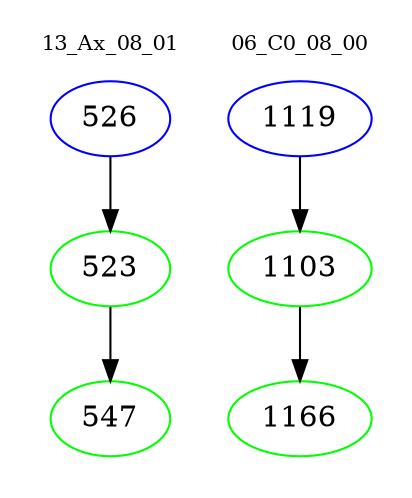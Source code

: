 digraph{
subgraph cluster_0 {
color = white
label = "13_Ax_08_01";
fontsize=10;
T0_526 [label="526", color="blue"]
T0_526 -> T0_523 [color="black"]
T0_523 [label="523", color="green"]
T0_523 -> T0_547 [color="black"]
T0_547 [label="547", color="green"]
}
subgraph cluster_1 {
color = white
label = "06_C0_08_00";
fontsize=10;
T1_1119 [label="1119", color="blue"]
T1_1119 -> T1_1103 [color="black"]
T1_1103 [label="1103", color="green"]
T1_1103 -> T1_1166 [color="black"]
T1_1166 [label="1166", color="green"]
}
}
